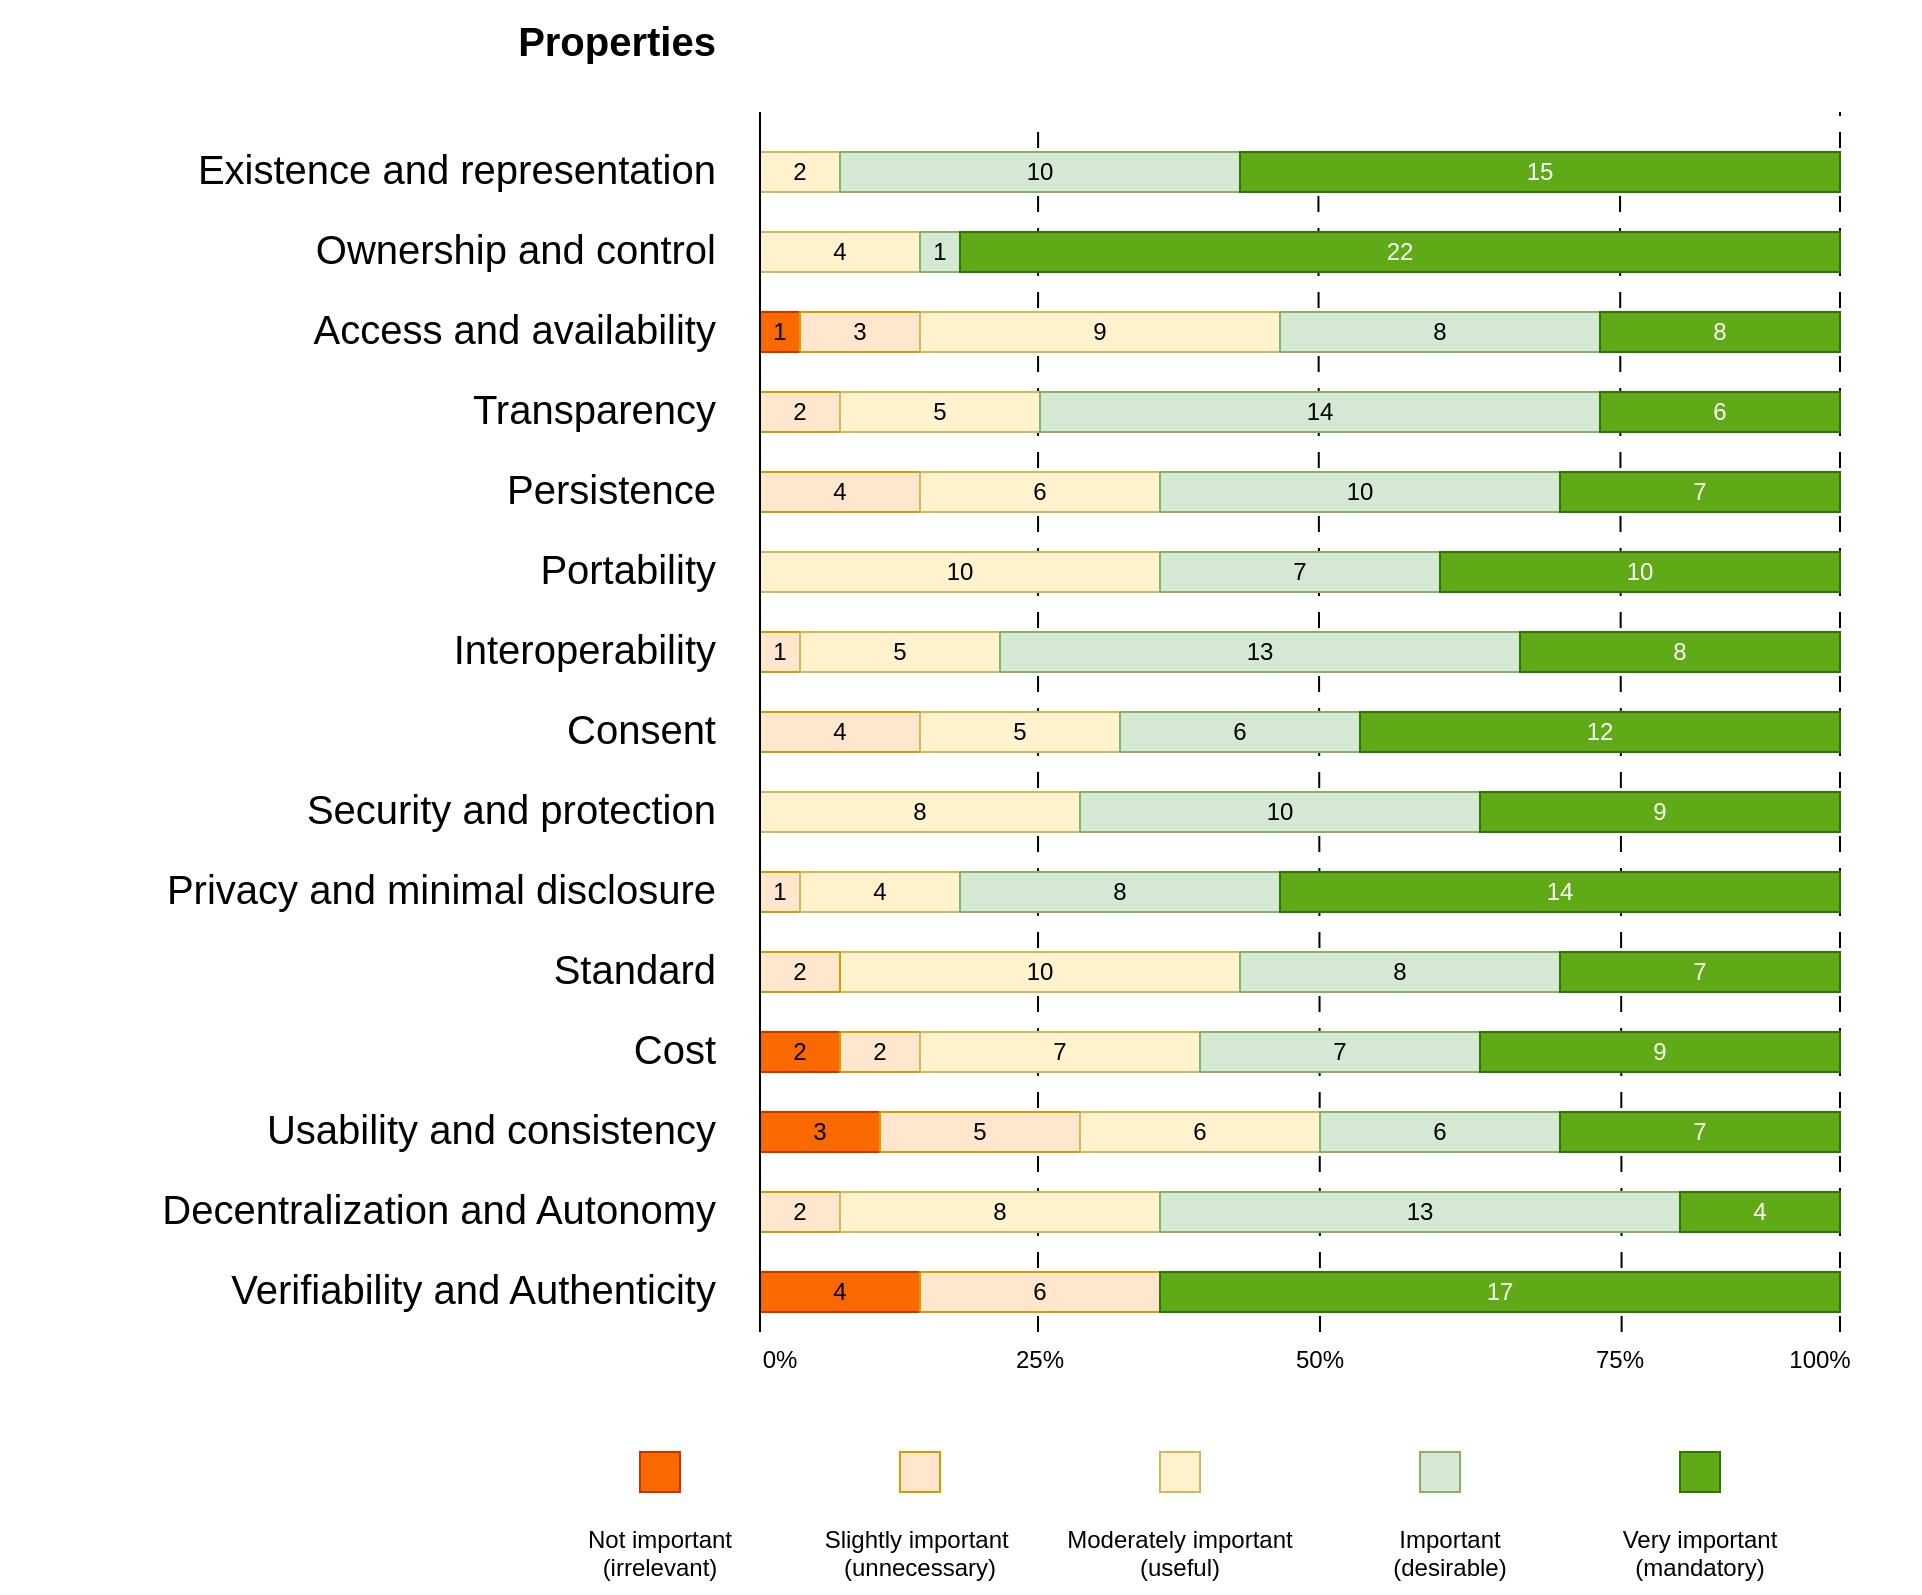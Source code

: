 <mxfile version="26.0.5">
  <diagram name="Page-1" id="2iZMz1MSZMlMYcdQClPu">
    <mxGraphModel dx="1797" dy="1443" grid="1" gridSize="10" guides="1" tooltips="1" connect="1" arrows="1" fold="1" page="1" pageScale="1" pageWidth="850" pageHeight="1100" math="0" shadow="0">
      <root>
        <mxCell id="0" />
        <mxCell id="1" parent="0" />
        <mxCell id="o8JyrVgUbE3rWhO2O6_V-161" value="" style="endArrow=none;html=1;rounded=0;strokeWidth=1;dashed=1;dashPattern=8 8;" edge="1" parent="1">
          <mxGeometry width="50" height="50" relative="1" as="geometry">
            <mxPoint x="2590" y="850" as="sourcePoint" />
            <mxPoint x="2590" y="240" as="targetPoint" />
          </mxGeometry>
        </mxCell>
        <mxCell id="o8JyrVgUbE3rWhO2O6_V-162" value="" style="endArrow=none;html=1;rounded=0;strokeWidth=1;dashed=1;dashPattern=8 8;" edge="1" parent="1">
          <mxGeometry width="50" height="50" relative="1" as="geometry">
            <mxPoint x="2330" y="850" as="sourcePoint" />
            <mxPoint x="2329.18" y="260" as="targetPoint" />
          </mxGeometry>
        </mxCell>
        <mxCell id="o8JyrVgUbE3rWhO2O6_V-163" value="" style="endArrow=none;html=1;rounded=0;strokeWidth=1;dashed=1;dashPattern=8 8;" edge="1" parent="1">
          <mxGeometry width="50" height="50" relative="1" as="geometry">
            <mxPoint x="2189" y="850" as="sourcePoint" />
            <mxPoint x="2189.05" y="245" as="targetPoint" />
          </mxGeometry>
        </mxCell>
        <mxCell id="o8JyrVgUbE3rWhO2O6_V-164" value="" style="endArrow=none;html=1;rounded=0;strokeWidth=1;dashed=1;dashPattern=8 8;" edge="1" parent="1">
          <mxGeometry width="50" height="50" relative="1" as="geometry">
            <mxPoint x="2480.82" y="850" as="sourcePoint" />
            <mxPoint x="2480" y="260" as="targetPoint" />
          </mxGeometry>
        </mxCell>
        <mxCell id="o8JyrVgUbE3rWhO2O6_V-165" value="&lt;div style=&quot;line-height: 200%;&quot; align=&quot;right&quot;&gt;&lt;b&gt;&lt;font style=&quot;font-size: 20px; line-height: 200%;&quot;&gt;Properties&lt;/font&gt;&lt;/b&gt;&lt;/div&gt;&lt;div align=&quot;right&quot;&gt;&lt;font style=&quot;font-size: 20px;&quot;&gt;&lt;br&gt;&lt;/font&gt;&lt;/div&gt;&lt;div style=&quot;line-height: 200%;&quot; align=&quot;right&quot;&gt;&lt;font style=&quot;font-size: 20px; line-height: 200%;&quot;&gt;Existence and representation&lt;/font&gt;&lt;/div&gt;&lt;div style=&quot;line-height: 200%;&quot; align=&quot;right&quot;&gt;&lt;font style=&quot;font-size: 20px; line-height: 200%;&quot;&gt;Ownership and control&lt;/font&gt;&lt;/div&gt;&lt;div style=&quot;line-height: 200%;&quot; align=&quot;right&quot;&gt;&lt;font style=&quot;font-size: 20px; line-height: 200%;&quot;&gt;Access and availability&lt;/font&gt;&lt;/div&gt;&lt;div style=&quot;line-height: 200%;&quot; align=&quot;right&quot;&gt;&lt;font style=&quot;font-size: 20px; line-height: 200%;&quot;&gt;Transparency&lt;/font&gt;&lt;/div&gt;&lt;div style=&quot;line-height: 200%;&quot; align=&quot;right&quot;&gt;&lt;font style=&quot;font-size: 20px; line-height: 200%;&quot;&gt;Persistence&lt;/font&gt;&lt;/div&gt;&lt;div style=&quot;line-height: 200%;&quot; align=&quot;right&quot;&gt;&lt;font style=&quot;font-size: 20px; line-height: 200%;&quot;&gt;Portability&lt;/font&gt;&lt;/div&gt;&lt;div style=&quot;line-height: 200%;&quot; align=&quot;right&quot;&gt;&lt;font style=&quot;font-size: 20px; line-height: 200%;&quot;&gt;Interoperability&lt;/font&gt;&lt;/div&gt;&lt;div style=&quot;line-height: 200%;&quot; align=&quot;right&quot;&gt;&lt;font style=&quot;font-size: 20px; line-height: 200%;&quot;&gt;Consent&lt;/font&gt;&lt;/div&gt;&lt;div style=&quot;line-height: 200%;&quot; align=&quot;right&quot;&gt;&lt;font style=&quot;font-size: 20px; line-height: 200%;&quot;&gt;Security and protection&lt;/font&gt;&lt;/div&gt;&lt;div style=&quot;line-height: 200%;&quot; align=&quot;right&quot;&gt;&lt;font style=&quot;font-size: 20px; line-height: 200%;&quot;&gt;Privacy and minimal disclosure&lt;/font&gt;&lt;/div&gt;&lt;div style=&quot;line-height: 200%;&quot; align=&quot;right&quot;&gt;&lt;font style=&quot;font-size: 20px; line-height: 200%;&quot;&gt;Standard&lt;/font&gt;&lt;/div&gt;&lt;div style=&quot;line-height: 200%;&quot; align=&quot;right&quot;&gt;&lt;font style=&quot;font-size: 20px; line-height: 200%;&quot;&gt;Cost&lt;/font&gt;&lt;/div&gt;&lt;div style=&quot;line-height: 200%;&quot; align=&quot;right&quot;&gt;&lt;font style=&quot;font-size: 20px; line-height: 200%;&quot;&gt;Usability and consistency&lt;/font&gt;&lt;/div&gt;&lt;div style=&quot;line-height: 200%;&quot; align=&quot;right&quot;&gt;&lt;font style=&quot;font-size: 20px; line-height: 200%;&quot;&gt;Decentralization and Autonomy&lt;/font&gt;&lt;/div&gt;&lt;div style=&quot;line-height: 200%;&quot; align=&quot;right&quot;&gt;&lt;font style=&quot;font-size: 20px; line-height: 200%;&quot;&gt;Verifiability and Authenticity&lt;/font&gt;&lt;/div&gt;" style="rounded=1;whiteSpace=wrap;html=1;align=right;fillColor=none;strokeColor=none;strokeWidth=2;" vertex="1" parent="1">
          <mxGeometry x="1670" y="310" width="360" height="412.5" as="geometry" />
        </mxCell>
        <mxCell id="o8JyrVgUbE3rWhO2O6_V-166" value="2" style="rounded=0;whiteSpace=wrap;html=1;fillColor=#fff2cc;strokeColor=#d6b656;" vertex="1" parent="1">
          <mxGeometry x="2050" y="260" width="40" height="20" as="geometry" />
        </mxCell>
        <mxCell id="o8JyrVgUbE3rWhO2O6_V-167" value="4" style="rounded=0;whiteSpace=wrap;html=1;fillColor=#fff2cc;strokeColor=#d6b656;" vertex="1" parent="1">
          <mxGeometry x="2050" y="300" width="80" height="20" as="geometry" />
        </mxCell>
        <mxCell id="o8JyrVgUbE3rWhO2O6_V-168" value="1" style="rounded=0;whiteSpace=wrap;html=1;fillColor=#fa6800;strokeColor=#C73500;fontColor=#000000;" vertex="1" parent="1">
          <mxGeometry x="2050" y="340" width="20" height="20" as="geometry" />
        </mxCell>
        <mxCell id="o8JyrVgUbE3rWhO2O6_V-169" value="2" style="rounded=0;whiteSpace=wrap;html=1;fillColor=#ffe6cc;strokeColor=#d79b00;" vertex="1" parent="1">
          <mxGeometry x="2050" y="380" width="40" height="20" as="geometry" />
        </mxCell>
        <mxCell id="o8JyrVgUbE3rWhO2O6_V-170" value="4" style="rounded=0;whiteSpace=wrap;html=1;fillColor=#ffe6cc;strokeColor=#d79b00;" vertex="1" parent="1">
          <mxGeometry x="2050" y="420" width="80" height="20" as="geometry" />
        </mxCell>
        <mxCell id="o8JyrVgUbE3rWhO2O6_V-171" value="10" style="rounded=0;whiteSpace=wrap;html=1;fillColor=#fff2cc;strokeColor=#d6b656;" vertex="1" parent="1">
          <mxGeometry x="2090" y="660" width="200" height="20" as="geometry" />
        </mxCell>
        <mxCell id="o8JyrVgUbE3rWhO2O6_V-172" value="1" style="rounded=0;whiteSpace=wrap;html=1;fillColor=#ffe6cc;strokeColor=#d79b00;" vertex="1" parent="1">
          <mxGeometry x="2050" y="500" width="20" height="20" as="geometry" />
        </mxCell>
        <mxCell id="o8JyrVgUbE3rWhO2O6_V-173" value="4" style="rounded=0;whiteSpace=wrap;html=1;fillColor=#ffe6cc;strokeColor=#d79b00;" vertex="1" parent="1">
          <mxGeometry x="2050" y="540" width="80" height="20" as="geometry" />
        </mxCell>
        <mxCell id="o8JyrVgUbE3rWhO2O6_V-174" value="8" style="rounded=0;whiteSpace=wrap;html=1;fillColor=#fff2cc;strokeColor=#d6b656;" vertex="1" parent="1">
          <mxGeometry x="2050" y="580" width="160" height="20" as="geometry" />
        </mxCell>
        <mxCell id="o8JyrVgUbE3rWhO2O6_V-175" value="1" style="rounded=0;whiteSpace=wrap;html=1;fillColor=#ffe6cc;strokeColor=#d79b00;" vertex="1" parent="1">
          <mxGeometry x="2050" y="620" width="20" height="20" as="geometry" />
        </mxCell>
        <mxCell id="o8JyrVgUbE3rWhO2O6_V-176" value="2" style="rounded=0;whiteSpace=wrap;html=1;fillColor=#ffe6cc;strokeColor=#d79b00;" vertex="1" parent="1">
          <mxGeometry x="2050" y="660" width="40" height="20" as="geometry" />
        </mxCell>
        <mxCell id="o8JyrVgUbE3rWhO2O6_V-177" value="2" style="rounded=0;whiteSpace=wrap;html=1;fillColor=#fa6800;strokeColor=#C73500;fontColor=#000000;" vertex="1" parent="1">
          <mxGeometry x="2050" y="700" width="40" height="20" as="geometry" />
        </mxCell>
        <mxCell id="o8JyrVgUbE3rWhO2O6_V-178" value="3" style="rounded=0;whiteSpace=wrap;html=1;fillColor=#fa6800;strokeColor=#C73500;fontColor=#000000;" vertex="1" parent="1">
          <mxGeometry x="2050" y="740" width="60" height="20" as="geometry" />
        </mxCell>
        <mxCell id="o8JyrVgUbE3rWhO2O6_V-179" value="2" style="rounded=0;whiteSpace=wrap;html=1;fillColor=#ffe6cc;strokeColor=#d79b00;" vertex="1" parent="1">
          <mxGeometry x="2050" y="780" width="40" height="20" as="geometry" />
        </mxCell>
        <mxCell id="o8JyrVgUbE3rWhO2O6_V-180" value="4" style="rounded=0;whiteSpace=wrap;html=1;fillColor=#fa6800;strokeColor=#C73500;fontColor=#000000;" vertex="1" parent="1">
          <mxGeometry x="2050" y="820" width="80" height="20" as="geometry" />
        </mxCell>
        <mxCell id="o8JyrVgUbE3rWhO2O6_V-181" value="2" style="rounded=0;whiteSpace=wrap;html=1;fillColor=#ffe6cc;strokeColor=#d79b00;" vertex="1" parent="1">
          <mxGeometry x="2090" y="700" width="40" height="20" as="geometry" />
        </mxCell>
        <mxCell id="o8JyrVgUbE3rWhO2O6_V-182" value="3" style="rounded=0;whiteSpace=wrap;html=1;fillColor=#ffe6cc;strokeColor=#d79b00;" vertex="1" parent="1">
          <mxGeometry x="2070" y="340" width="60" height="20" as="geometry" />
        </mxCell>
        <mxCell id="o8JyrVgUbE3rWhO2O6_V-183" value="5" style="rounded=0;whiteSpace=wrap;html=1;fillColor=#ffe6cc;strokeColor=#d79b00;" vertex="1" parent="1">
          <mxGeometry x="2110" y="740" width="100" height="20" as="geometry" />
        </mxCell>
        <mxCell id="o8JyrVgUbE3rWhO2O6_V-190" value="10" style="rounded=0;whiteSpace=wrap;html=1;fillColor=#fff2cc;strokeColor=#d6b656;" vertex="1" parent="1">
          <mxGeometry x="2050" y="460" width="200" height="20" as="geometry" />
        </mxCell>
        <mxCell id="o8JyrVgUbE3rWhO2O6_V-184" value="4" style="rounded=0;whiteSpace=wrap;html=1;fillColor=#fff2cc;strokeColor=#d6b656;" vertex="1" parent="1">
          <mxGeometry x="2070" y="620" width="80" height="20" as="geometry" />
        </mxCell>
        <mxCell id="o8JyrVgUbE3rWhO2O6_V-185" value="" style="endArrow=none;html=1;rounded=0;strokeWidth=1;" edge="1" parent="1">
          <mxGeometry width="50" height="50" relative="1" as="geometry">
            <mxPoint x="2050" y="850" as="sourcePoint" />
            <mxPoint x="2050" y="240" as="targetPoint" />
          </mxGeometry>
        </mxCell>
        <mxCell id="o8JyrVgUbE3rWhO2O6_V-186" value="&lt;div&gt;5&lt;/div&gt;" style="rounded=0;whiteSpace=wrap;html=1;fillColor=#fff2cc;strokeColor=#d6b656;" vertex="1" parent="1">
          <mxGeometry x="2070" y="500" width="100" height="20" as="geometry" />
        </mxCell>
        <mxCell id="o8JyrVgUbE3rWhO2O6_V-187" value="&lt;div&gt;5&lt;/div&gt;" style="rounded=0;whiteSpace=wrap;html=1;fillColor=#fff2cc;strokeColor=#d6b656;" vertex="1" parent="1">
          <mxGeometry x="2130" y="540" width="100" height="20" as="geometry" />
        </mxCell>
        <mxCell id="o8JyrVgUbE3rWhO2O6_V-188" value="5" style="rounded=0;whiteSpace=wrap;html=1;fillColor=#fff2cc;strokeColor=#d6b656;" vertex="1" parent="1">
          <mxGeometry x="2090" y="380" width="100" height="20" as="geometry" />
        </mxCell>
        <mxCell id="o8JyrVgUbE3rWhO2O6_V-189" value="6" style="rounded=0;whiteSpace=wrap;html=1;fillColor=#fff2cc;strokeColor=#d6b656;" vertex="1" parent="1">
          <mxGeometry x="2130" y="420" width="120" height="20" as="geometry" />
        </mxCell>
        <mxCell id="o8JyrVgUbE3rWhO2O6_V-191" value="7" style="rounded=0;whiteSpace=wrap;html=1;fillColor=#fff2cc;strokeColor=#d6b656;" vertex="1" parent="1">
          <mxGeometry x="2130" y="700" width="140" height="20" as="geometry" />
        </mxCell>
        <mxCell id="o8JyrVgUbE3rWhO2O6_V-192" value="8" style="rounded=0;whiteSpace=wrap;html=1;fillColor=#fff2cc;strokeColor=#d6b656;" vertex="1" parent="1">
          <mxGeometry x="2090" y="780" width="160" height="20" as="geometry" />
        </mxCell>
        <mxCell id="o8JyrVgUbE3rWhO2O6_V-193" value="6" style="rounded=0;whiteSpace=wrap;html=1;fillColor=#fff2cc;strokeColor=#d6b656;" vertex="1" parent="1">
          <mxGeometry x="2210" y="740" width="120" height="20" as="geometry" />
        </mxCell>
        <mxCell id="o8JyrVgUbE3rWhO2O6_V-194" value="9" style="rounded=0;whiteSpace=wrap;html=1;fillColor=#fff2cc;strokeColor=#d6b656;" vertex="1" parent="1">
          <mxGeometry x="2130" y="340" width="180" height="20" as="geometry" />
        </mxCell>
        <mxCell id="o8JyrVgUbE3rWhO2O6_V-195" value="1" style="rounded=0;whiteSpace=wrap;html=1;fillColor=#d5e8d4;strokeColor=#82b366;" vertex="1" parent="1">
          <mxGeometry x="2130" y="300" width="20" height="20" as="geometry" />
        </mxCell>
        <mxCell id="o8JyrVgUbE3rWhO2O6_V-196" value="10" style="rounded=0;whiteSpace=wrap;html=1;fillColor=#d5e8d4;strokeColor=#82b366;" vertex="1" parent="1">
          <mxGeometry x="2090" y="260" width="200" height="20" as="geometry" />
        </mxCell>
        <mxCell id="o8JyrVgUbE3rWhO2O6_V-197" value="10" style="rounded=0;whiteSpace=wrap;html=1;fillColor=#d5e8d4;strokeColor=#82b366;" vertex="1" parent="1">
          <mxGeometry x="2210" y="580" width="200" height="20" as="geometry" />
        </mxCell>
        <mxCell id="o8JyrVgUbE3rWhO2O6_V-198" value="13" style="rounded=0;whiteSpace=wrap;html=1;fillColor=#d5e8d4;strokeColor=#82b366;" vertex="1" parent="1">
          <mxGeometry x="2250" y="780" width="260" height="20" as="geometry" />
        </mxCell>
        <mxCell id="o8JyrVgUbE3rWhO2O6_V-199" value="8" style="rounded=0;whiteSpace=wrap;html=1;fillColor=#d5e8d4;strokeColor=#82b366;" vertex="1" parent="1">
          <mxGeometry x="2150" y="620" width="160" height="20" as="geometry" />
        </mxCell>
        <mxCell id="o8JyrVgUbE3rWhO2O6_V-200" value="7" style="rounded=0;whiteSpace=wrap;html=1;fillColor=#d5e8d4;strokeColor=#82b366;" vertex="1" parent="1">
          <mxGeometry x="2250" y="460" width="140" height="20" as="geometry" />
        </mxCell>
        <mxCell id="o8JyrVgUbE3rWhO2O6_V-201" value="6" style="rounded=0;whiteSpace=wrap;html=1;fillColor=#d5e8d4;strokeColor=#82b366;" vertex="1" parent="1">
          <mxGeometry x="2230" y="540" width="120" height="20" as="geometry" />
        </mxCell>
        <mxCell id="o8JyrVgUbE3rWhO2O6_V-202" value="14" style="rounded=0;whiteSpace=wrap;html=1;fillColor=#d5e8d4;strokeColor=#82b366;" vertex="1" parent="1">
          <mxGeometry x="2190" y="380" width="280" height="20" as="geometry" />
        </mxCell>
        <mxCell id="o8JyrVgUbE3rWhO2O6_V-203" value="10" style="rounded=0;whiteSpace=wrap;html=1;fillColor=#d5e8d4;strokeColor=#82b366;" vertex="1" parent="1">
          <mxGeometry x="2250" y="420" width="200" height="20" as="geometry" />
        </mxCell>
        <mxCell id="o8JyrVgUbE3rWhO2O6_V-204" value="8" style="rounded=0;whiteSpace=wrap;html=1;fillColor=#d5e8d4;strokeColor=#82b366;" vertex="1" parent="1">
          <mxGeometry x="2290" y="660" width="160" height="20" as="geometry" />
        </mxCell>
        <mxCell id="o8JyrVgUbE3rWhO2O6_V-205" value="7" style="rounded=0;whiteSpace=wrap;html=1;fillColor=#d5e8d4;strokeColor=#82b366;" vertex="1" parent="1">
          <mxGeometry x="2270" y="700" width="140" height="20" as="geometry" />
        </mxCell>
        <mxCell id="o8JyrVgUbE3rWhO2O6_V-206" value="13" style="rounded=0;whiteSpace=wrap;html=1;fillColor=#d5e8d4;strokeColor=#82b366;" vertex="1" parent="1">
          <mxGeometry x="2170" y="500" width="260" height="20" as="geometry" />
        </mxCell>
        <mxCell id="o8JyrVgUbE3rWhO2O6_V-207" value="8" style="rounded=0;whiteSpace=wrap;html=1;fillColor=#d5e8d4;strokeColor=#82b366;" vertex="1" parent="1">
          <mxGeometry x="2310" y="340" width="160" height="20" as="geometry" />
        </mxCell>
        <mxCell id="o8JyrVgUbE3rWhO2O6_V-208" value="6" style="rounded=0;whiteSpace=wrap;html=1;fillColor=#ffe6cc;strokeColor=#d79b00;" vertex="1" parent="1">
          <mxGeometry x="2130" y="820" width="120" height="20" as="geometry" />
        </mxCell>
        <mxCell id="o8JyrVgUbE3rWhO2O6_V-209" value="22" style="rounded=0;whiteSpace=wrap;html=1;fillColor=#60a917;strokeColor=#2D7600;fontColor=#ffffff;" vertex="1" parent="1">
          <mxGeometry x="2150" y="300" width="440" height="20" as="geometry" />
        </mxCell>
        <mxCell id="o8JyrVgUbE3rWhO2O6_V-210" value="15" style="rounded=0;whiteSpace=wrap;html=1;fillColor=#60a917;strokeColor=#2D7600;fontColor=#ffffff;" vertex="1" parent="1">
          <mxGeometry x="2290" y="260" width="300" height="20" as="geometry" />
        </mxCell>
        <mxCell id="o8JyrVgUbE3rWhO2O6_V-211" value="14" style="rounded=0;whiteSpace=wrap;html=1;fillColor=#60a917;strokeColor=#2D7600;fontColor=#ffffff;" vertex="1" parent="1">
          <mxGeometry x="2310" y="620" width="280" height="20" as="geometry" />
        </mxCell>
        <mxCell id="o8JyrVgUbE3rWhO2O6_V-212" value="8" style="rounded=0;whiteSpace=wrap;html=1;fillColor=#60a917;strokeColor=#2D7600;fontColor=#ffffff;" vertex="1" parent="1">
          <mxGeometry x="2430" y="500" width="160" height="20" as="geometry" />
        </mxCell>
        <mxCell id="o8JyrVgUbE3rWhO2O6_V-213" value="9" style="rounded=0;whiteSpace=wrap;html=1;fillColor=#60a917;strokeColor=#2D7600;fontColor=#ffffff;" vertex="1" parent="1">
          <mxGeometry x="2410" y="580" width="180" height="20" as="geometry" />
        </mxCell>
        <mxCell id="o8JyrVgUbE3rWhO2O6_V-214" value="10" style="rounded=0;whiteSpace=wrap;html=1;fillColor=#60a917;strokeColor=#2D7600;fontColor=#ffffff;" vertex="1" parent="1">
          <mxGeometry x="2390" y="460" width="200" height="20" as="geometry" />
        </mxCell>
        <mxCell id="o8JyrVgUbE3rWhO2O6_V-215" value="12" style="rounded=0;whiteSpace=wrap;html=1;fillColor=#60a917;strokeColor=#2D7600;fontColor=#ffffff;" vertex="1" parent="1">
          <mxGeometry x="2350" y="540" width="240" height="20" as="geometry" />
        </mxCell>
        <mxCell id="o8JyrVgUbE3rWhO2O6_V-216" value="17" style="rounded=0;whiteSpace=wrap;html=1;fillColor=#60a917;strokeColor=#2D7600;fontColor=#ffffff;" vertex="1" parent="1">
          <mxGeometry x="2250" y="820" width="340" height="20" as="geometry" />
        </mxCell>
        <mxCell id="o8JyrVgUbE3rWhO2O6_V-217" value="7" style="rounded=0;whiteSpace=wrap;html=1;fillColor=#60a917;strokeColor=#2D7600;fontColor=#ffffff;" vertex="1" parent="1">
          <mxGeometry x="2450" y="420" width="140" height="20" as="geometry" />
        </mxCell>
        <mxCell id="o8JyrVgUbE3rWhO2O6_V-218" value="6" style="rounded=0;whiteSpace=wrap;html=1;fillColor=#60a917;strokeColor=#2D7600;fontColor=#ffffff;" vertex="1" parent="1">
          <mxGeometry x="2470" y="380" width="120" height="20" as="geometry" />
        </mxCell>
        <mxCell id="o8JyrVgUbE3rWhO2O6_V-219" value="7" style="rounded=0;whiteSpace=wrap;html=1;fillColor=#60a917;strokeColor=#2D7600;fontColor=#ffffff;" vertex="1" parent="1">
          <mxGeometry x="2450" y="660" width="140" height="20" as="geometry" />
        </mxCell>
        <mxCell id="o8JyrVgUbE3rWhO2O6_V-220" value="9" style="rounded=0;whiteSpace=wrap;html=1;fillColor=#60a917;strokeColor=#2D7600;fontColor=#ffffff;" vertex="1" parent="1">
          <mxGeometry x="2410" y="700" width="180" height="20" as="geometry" />
        </mxCell>
        <mxCell id="o8JyrVgUbE3rWhO2O6_V-221" value="8" style="rounded=0;whiteSpace=wrap;html=1;fillColor=#60a917;strokeColor=#2D7600;fontColor=#ffffff;" vertex="1" parent="1">
          <mxGeometry x="2470" y="340" width="120" height="20" as="geometry" />
        </mxCell>
        <mxCell id="o8JyrVgUbE3rWhO2O6_V-222" value="4" style="rounded=0;whiteSpace=wrap;html=1;fillColor=#60a917;strokeColor=#2D7600;fontColor=#ffffff;" vertex="1" parent="1">
          <mxGeometry x="2510" y="780" width="80" height="20" as="geometry" />
        </mxCell>
        <mxCell id="o8JyrVgUbE3rWhO2O6_V-223" value="6" style="rounded=0;whiteSpace=wrap;html=1;fillColor=#d5e8d4;strokeColor=#82b366;" vertex="1" parent="1">
          <mxGeometry x="2330" y="740" width="120" height="20" as="geometry" />
        </mxCell>
        <mxCell id="o8JyrVgUbE3rWhO2O6_V-224" value="7" style="rounded=0;whiteSpace=wrap;html=1;fillColor=#60a917;strokeColor=#2D7600;fontColor=#ffffff;" vertex="1" parent="1">
          <mxGeometry x="2450" y="740" width="140" height="20" as="geometry" />
        </mxCell>
        <mxCell id="o8JyrVgUbE3rWhO2O6_V-225" value="" style="rounded=0;whiteSpace=wrap;html=1;fillColor=#fa6800;strokeColor=#C73500;fontColor=#000000;" vertex="1" parent="1">
          <mxGeometry x="1990" y="910" width="20" height="20" as="geometry" />
        </mxCell>
        <mxCell id="o8JyrVgUbE3rWhO2O6_V-226" value="" style="rounded=0;whiteSpace=wrap;html=1;fillColor=#ffe6cc;strokeColor=#d79b00;" vertex="1" parent="1">
          <mxGeometry x="2120" y="910" width="20" height="20" as="geometry" />
        </mxCell>
        <mxCell id="o8JyrVgUbE3rWhO2O6_V-227" value="" style="rounded=0;whiteSpace=wrap;html=1;fillColor=#d5e8d4;strokeColor=#82b366;" vertex="1" parent="1">
          <mxGeometry x="2380" y="910" width="20" height="20" as="geometry" />
        </mxCell>
        <mxCell id="o8JyrVgUbE3rWhO2O6_V-228" value="" style="rounded=0;whiteSpace=wrap;html=1;fillColor=#fff2cc;strokeColor=#d6b656;" vertex="1" parent="1">
          <mxGeometry x="2250" y="910" width="20" height="20" as="geometry" />
        </mxCell>
        <mxCell id="o8JyrVgUbE3rWhO2O6_V-229" value="" style="rounded=0;whiteSpace=wrap;html=1;fillColor=#60a917;strokeColor=#2D7600;fontColor=#ffffff;" vertex="1" parent="1">
          <mxGeometry x="2510" y="910" width="20" height="20" as="geometry" />
        </mxCell>
        <mxCell id="o8JyrVgUbE3rWhO2O6_V-230" value="Not important&#xa;(irrelevant)" style="text;whiteSpace=wrap;align=center;" vertex="1" parent="1">
          <mxGeometry x="1950" y="940" width="100" height="40" as="geometry" />
        </mxCell>
        <mxCell id="o8JyrVgUbE3rWhO2O6_V-231" value="Slightly important &#xa;(unnecessary)" style="text;whiteSpace=wrap;align=center;" vertex="1" parent="1">
          <mxGeometry x="2080" y="940" width="100" height="40" as="geometry" />
        </mxCell>
        <mxCell id="o8JyrVgUbE3rWhO2O6_V-232" value="25%" style="text;whiteSpace=wrap;align=center;" vertex="1" parent="1">
          <mxGeometry x="2140" y="850" width="100" height="40" as="geometry" />
        </mxCell>
        <mxCell id="o8JyrVgUbE3rWhO2O6_V-233" value="50%" style="text;whiteSpace=wrap;align=center;" vertex="1" parent="1">
          <mxGeometry x="2280" y="850" width="100" height="40" as="geometry" />
        </mxCell>
        <mxCell id="o8JyrVgUbE3rWhO2O6_V-234" value="75%" style="text;whiteSpace=wrap;align=center;" vertex="1" parent="1">
          <mxGeometry x="2430" y="850" width="100" height="40" as="geometry" />
        </mxCell>
        <mxCell id="o8JyrVgUbE3rWhO2O6_V-235" value="100%" style="text;whiteSpace=wrap;align=center;" vertex="1" parent="1">
          <mxGeometry x="2530" y="850" width="100" height="40" as="geometry" />
        </mxCell>
        <mxCell id="o8JyrVgUbE3rWhO2O6_V-236" value="0%" style="text;whiteSpace=wrap;align=center;" vertex="1" parent="1">
          <mxGeometry x="2010" y="850" width="100" height="40" as="geometry" />
        </mxCell>
        <mxCell id="o8JyrVgUbE3rWhO2O6_V-237" value="Moderately important&#xa;(useful)" style="text;whiteSpace=wrap;align=center;" vertex="1" parent="1">
          <mxGeometry x="2195" y="940" width="130" height="40" as="geometry" />
        </mxCell>
        <mxCell id="o8JyrVgUbE3rWhO2O6_V-238" value="Important&#xa;(desirable)" style="text;whiteSpace=wrap;align=center;" vertex="1" parent="1">
          <mxGeometry x="2330" y="940" width="130" height="40" as="geometry" />
        </mxCell>
        <mxCell id="o8JyrVgUbE3rWhO2O6_V-239" value="Very important&#xa;(mandatory)" style="text;whiteSpace=wrap;align=center;" vertex="1" parent="1">
          <mxGeometry x="2470" y="940" width="100" height="40" as="geometry" />
        </mxCell>
      </root>
    </mxGraphModel>
  </diagram>
</mxfile>
